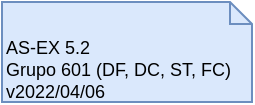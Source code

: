 <mxfile version="16.5.1" type="device" pages="3"><diagram id="Cq9TM6R6OytZHF_6PAl0" name="5.2"><mxGraphModel dx="1102" dy="857" grid="1" gridSize="10" guides="1" tooltips="1" connect="1" arrows="1" fold="1" page="1" pageScale="1" pageWidth="827" pageHeight="1169" math="0" shadow="0"><root><mxCell id="0"/><mxCell id="1" parent="0"/><mxCell id="AF_YFBUdyMzSg5hxNsib-1" value="AS-EX 5.2&lt;br&gt;Grupo 601 (DF, DC, ST, FC)&lt;br&gt;v2022/04/06" style="shape=note2;boundedLbl=1;whiteSpace=wrap;html=1;size=11;verticalAlign=top;align=left;fontSize=9;fillColor=#dae8fc;strokeColor=#6c8ebf;" parent="1" vertex="1"><mxGeometry x="40" y="40" width="125" height="50" as="geometry"/></mxCell></root></mxGraphModel></diagram><diagram id="G5YTMnqNuCgrJsJMYZpy" name="5.3a"><mxGraphModel dx="1422" dy="857" grid="1" gridSize="10" guides="1" tooltips="1" connect="1" arrows="1" fold="1" page="1" pageScale="1" pageWidth="827" pageHeight="1169" math="0" shadow="0"><root><mxCell id="0"/><mxCell id="1" parent="0"/><mxCell id="Dbsa_Fb1JdHvtEZcZaYi-17" value="Chat Bot" style="shape=module;align=left;spacingLeft=20;align=center;verticalAlign=top;" parent="1" vertex="1"><mxGeometry x="199" y="400" width="521" height="400" as="geometry"/></mxCell><mxCell id="UELkaroANvA7ppI7aCa5-1" value="AS-EX 5.3a&lt;br&gt;Grupo 601 (DF, DC, ST, FC)&lt;br&gt;v2022/04/06" style="shape=note2;boundedLbl=1;whiteSpace=wrap;html=1;size=11;verticalAlign=top;align=left;fontSize=9;fillColor=#dae8fc;strokeColor=#6c8ebf;" parent="1" vertex="1"><mxGeometry x="40" y="40" width="125" height="50" as="geometry"/></mxCell><mxCell id="Dbsa_Fb1JdHvtEZcZaYi-1" value="&lt;p style=&quot;margin: 0px ; margin-top: 6px ; text-align: center&quot;&gt;&lt;b&gt;&amp;lt;&amp;lt;Component&amp;gt;&amp;gt;&lt;/b&gt;&lt;/p&gt;&lt;hr&gt;&lt;b style=&quot;text-align: center&quot;&gt;&amp;nbsp; &amp;nbsp;&lt;/b&gt;&lt;span&gt;Front End Client(*)&lt;br&gt;&lt;/span&gt;" style="align=left;overflow=fill;html=1;dropTarget=0;" parent="1" vertex="1"><mxGeometry x="229" y="170" width="180" height="90" as="geometry"/></mxCell><mxCell id="Dbsa_Fb1JdHvtEZcZaYi-2" value="" style="shape=component;jettyWidth=8;jettyHeight=4;" parent="Dbsa_Fb1JdHvtEZcZaYi-1" vertex="1"><mxGeometry x="1" width="20" height="20" relative="1" as="geometry"><mxPoint x="-24" y="4" as="offset"/></mxGeometry></mxCell><mxCell id="Dbsa_Fb1JdHvtEZcZaYi-23" style="edgeStyle=orthogonalEdgeStyle;rounded=0;orthogonalLoop=1;jettySize=auto;html=1;exitX=1;exitY=0.5;exitDx=0;exitDy=0;entryX=0;entryY=0.5;entryDx=0;entryDy=0;endArrow=none;endFill=0;" parent="1" source="Dbsa_Fb1JdHvtEZcZaYi-3" target="Dbsa_Fb1JdHvtEZcZaYi-5" edge="1"><mxGeometry relative="1" as="geometry"/></mxCell><mxCell id="Dbsa_Fb1JdHvtEZcZaYi-24" style="edgeStyle=orthogonalEdgeStyle;rounded=0;orthogonalLoop=1;jettySize=auto;html=1;exitX=0.5;exitY=1;exitDx=0;exitDy=0;endArrow=none;endFill=0;" parent="1" source="Dbsa_Fb1JdHvtEZcZaYi-3" target="Dbsa_Fb1JdHvtEZcZaYi-7" edge="1"><mxGeometry relative="1" as="geometry"/></mxCell><mxCell id="G4uTPBN9B1bp6mXsDa_s-3" style="edgeStyle=orthogonalEdgeStyle;rounded=0;orthogonalLoop=1;jettySize=auto;html=1;exitX=0.5;exitY=0;exitDx=0;exitDy=0;endArrow=none;endFill=0;" edge="1" parent="1" source="Dbsa_Fb1JdHvtEZcZaYi-3" target="G4uTPBN9B1bp6mXsDa_s-1"><mxGeometry relative="1" as="geometry"/></mxCell><mxCell id="Dbsa_Fb1JdHvtEZcZaYi-3" value="&lt;div style=&quot;text-align: center&quot;&gt;&lt;b&gt;&amp;lt;&amp;lt;Component&amp;gt;&amp;gt;&lt;/b&gt;&lt;br&gt;&lt;/div&gt;&lt;hr style=&quot;text-align: center&quot;&gt;&lt;span style=&quot;text-align: center&quot;&gt;&amp;nbsp; &amp;nbsp;Conversation Manager&lt;/span&gt;&lt;p style=&quot;margin: 0px ; margin-left: 8px&quot;&gt;&lt;br&gt;&lt;/p&gt;" style="align=left;overflow=fill;html=1;dropTarget=0;" parent="1" vertex="1"><mxGeometry x="229" y="450" width="180" height="90" as="geometry"/></mxCell><mxCell id="Dbsa_Fb1JdHvtEZcZaYi-4" value="" style="shape=component;jettyWidth=8;jettyHeight=4;" parent="Dbsa_Fb1JdHvtEZcZaYi-3" vertex="1"><mxGeometry x="1" width="20" height="20" relative="1" as="geometry"><mxPoint x="-24" y="4" as="offset"/></mxGeometry></mxCell><mxCell id="Dbsa_Fb1JdHvtEZcZaYi-5" value="&lt;div style=&quot;text-align: center&quot;&gt;&lt;b&gt;&amp;lt;&amp;lt;Component&amp;gt;&amp;gt;&lt;/b&gt;&lt;/div&gt;&lt;hr style=&quot;text-align: center&quot;&gt;&lt;p style=&quot;margin: 0px ; margin-left: 8px&quot;&gt;&lt;span style=&quot;text-align: center&quot;&gt;NLU Module&lt;/span&gt;&lt;br&gt;&lt;br&gt;&lt;/p&gt;" style="align=left;overflow=fill;html=1;dropTarget=0;" parent="1" vertex="1"><mxGeometry x="520" y="450" width="180" height="90" as="geometry"/></mxCell><mxCell id="Dbsa_Fb1JdHvtEZcZaYi-6" value="" style="shape=component;jettyWidth=8;jettyHeight=4;" parent="Dbsa_Fb1JdHvtEZcZaYi-5" vertex="1"><mxGeometry x="1" width="20" height="20" relative="1" as="geometry"><mxPoint x="-24" y="4" as="offset"/></mxGeometry></mxCell><mxCell id="Dbsa_Fb1JdHvtEZcZaYi-22" style="edgeStyle=orthogonalEdgeStyle;rounded=0;orthogonalLoop=1;jettySize=auto;html=1;exitX=1;exitY=0.5;exitDx=0;exitDy=0;entryX=0;entryY=0.5;entryDx=0;entryDy=0;endArrow=none;endFill=0;" parent="1" source="Dbsa_Fb1JdHvtEZcZaYi-7" target="Dbsa_Fb1JdHvtEZcZaYi-9" edge="1"><mxGeometry relative="1" as="geometry"/></mxCell><mxCell id="Dbsa_Fb1JdHvtEZcZaYi-7" value="&lt;div style=&quot;text-align: center&quot;&gt;&lt;b&gt;&amp;lt;&amp;lt;Component&amp;gt;&amp;gt;&lt;/b&gt;&lt;/div&gt;&lt;hr style=&quot;text-align: center&quot;&gt;&lt;p style=&quot;margin: 0px ; margin-left: 8px&quot;&gt;&lt;span style=&quot;text-align: center&quot;&gt;Dialog Engine&lt;/span&gt;&lt;br&gt;&lt;br&gt;&lt;/p&gt;" style="align=left;overflow=fill;html=1;dropTarget=0;" parent="1" vertex="1"><mxGeometry x="229" y="690" width="180" height="90" as="geometry"/></mxCell><mxCell id="Dbsa_Fb1JdHvtEZcZaYi-8" value="" style="shape=component;jettyWidth=8;jettyHeight=4;" parent="Dbsa_Fb1JdHvtEZcZaYi-7" vertex="1"><mxGeometry x="1" width="20" height="20" relative="1" as="geometry"><mxPoint x="-24" y="4" as="offset"/></mxGeometry></mxCell><mxCell id="Dbsa_Fb1JdHvtEZcZaYi-20" style="edgeStyle=orthogonalEdgeStyle;rounded=0;orthogonalLoop=1;jettySize=auto;html=1;exitX=1;exitY=0.5;exitDx=0;exitDy=0;entryX=0;entryY=0.5;entryDx=0;entryDy=0;endArrow=none;endFill=0;startArrow=none;" parent="1" source="G4uTPBN9B1bp6mXsDa_s-7" target="Dbsa_Fb1JdHvtEZcZaYi-11" edge="1"><mxGeometry relative="1" as="geometry"/></mxCell><mxCell id="Dbsa_Fb1JdHvtEZcZaYi-21" style="edgeStyle=orthogonalEdgeStyle;rounded=0;orthogonalLoop=1;jettySize=auto;html=1;exitX=1;exitY=0.75;exitDx=0;exitDy=0;entryX=0;entryY=0.5;entryDx=0;entryDy=0;endArrow=none;endFill=0;" parent="1" source="Dbsa_Fb1JdHvtEZcZaYi-9" target="Dbsa_Fb1JdHvtEZcZaYi-13" edge="1"><mxGeometry relative="1" as="geometry"><Array as="points"><mxPoint x="700" y="760"/><mxPoint x="760" y="760"/><mxPoint x="760" y="925"/></Array></mxGeometry></mxCell><mxCell id="Dbsa_Fb1JdHvtEZcZaYi-9" value="&lt;div style=&quot;text-align: center&quot;&gt;&lt;b&gt;&amp;lt;&amp;lt;Component&amp;gt;&amp;gt;&lt;/b&gt;&lt;/div&gt;&lt;hr style=&quot;text-align: center&quot;&gt;&lt;span style=&quot;text-align: center&quot;&gt;&amp;nbsp; &amp;nbsp;Action Server&lt;/span&gt;&lt;p style=&quot;margin: 0px ; margin-left: 8px&quot;&gt;&lt;br&gt;&lt;/p&gt;" style="align=left;overflow=fill;html=1;dropTarget=0;" parent="1" vertex="1"><mxGeometry x="520" y="690" width="180" height="90" as="geometry"/></mxCell><mxCell id="Dbsa_Fb1JdHvtEZcZaYi-10" value="" style="shape=component;jettyWidth=8;jettyHeight=4;" parent="Dbsa_Fb1JdHvtEZcZaYi-9" vertex="1"><mxGeometry x="1" width="20" height="20" relative="1" as="geometry"><mxPoint x="-24" y="4" as="offset"/></mxGeometry></mxCell><mxCell id="Dbsa_Fb1JdHvtEZcZaYi-11" value="&lt;div style=&quot;text-align: center&quot;&gt;&lt;b&gt;&amp;lt;&amp;lt;Component&amp;gt;&amp;gt;&lt;/b&gt;&lt;/div&gt;&lt;hr style=&quot;text-align: center&quot;&gt;&lt;p style=&quot;margin: 0px ; margin-left: 8px&quot;&gt;&lt;span style=&quot;text-align: center&quot;&gt;Idea DB (*)&lt;/span&gt;&lt;br&gt;&lt;br&gt;&lt;/p&gt;" style="align=left;overflow=fill;html=1;dropTarget=0;" parent="1" vertex="1"><mxGeometry x="960" y="710" width="180" height="90" as="geometry"/></mxCell><mxCell id="Dbsa_Fb1JdHvtEZcZaYi-12" value="" style="shape=component;jettyWidth=8;jettyHeight=4;" parent="Dbsa_Fb1JdHvtEZcZaYi-11" vertex="1"><mxGeometry x="1" width="20" height="20" relative="1" as="geometry"><mxPoint x="-24" y="4" as="offset"/></mxGeometry></mxCell><mxCell id="Dbsa_Fb1JdHvtEZcZaYi-13" value="&lt;div style=&quot;text-align: center&quot;&gt;&lt;b&gt;&amp;lt;&amp;lt;Component&amp;gt;&amp;gt;&lt;/b&gt;&lt;/div&gt;&lt;hr style=&quot;text-align: center&quot;&gt;&lt;p style=&quot;margin: 6px 0px 0px&quot;&gt;&amp;nbsp; &amp;nbsp;External Knowledge&amp;nbsp;&lt;span&gt;Base (*)&lt;/span&gt;&lt;/p&gt;" style="align=left;overflow=fill;html=1;dropTarget=0;" parent="1" vertex="1"><mxGeometry x="960" y="880" width="180" height="90" as="geometry"/></mxCell><mxCell id="Dbsa_Fb1JdHvtEZcZaYi-14" value="" style="shape=component;jettyWidth=8;jettyHeight=4;" parent="Dbsa_Fb1JdHvtEZcZaYi-13" vertex="1"><mxGeometry x="1" width="20" height="20" relative="1" as="geometry"><mxPoint x="-24" y="4" as="offset"/></mxGeometry></mxCell><mxCell id="Dbsa_Fb1JdHvtEZcZaYi-16" value="" style="edgeStyle=orthogonalEdgeStyle;rounded=0;orthogonalLoop=1;jettySize=auto;html=1;dashed=1;endArrow=open;endFill=0;" parent="1" source="Dbsa_Fb1JdHvtEZcZaYi-15" target="Dbsa_Fb1JdHvtEZcZaYi-1" edge="1"><mxGeometry relative="1" as="geometry"><Array as="points"><mxPoint x="585" y="140"/><mxPoint x="319" y="140"/></Array></mxGeometry></mxCell><mxCell id="Dbsa_Fb1JdHvtEZcZaYi-15" value="USERS" style="shape=umlActor;verticalLabelPosition=bottom;verticalAlign=top;html=1;" parent="1" vertex="1"><mxGeometry x="570" y="40" width="30" height="60" as="geometry"/></mxCell><mxCell id="Dbsa_Fb1JdHvtEZcZaYi-27" style="edgeStyle=orthogonalEdgeStyle;rounded=0;orthogonalLoop=1;jettySize=auto;html=1;exitX=1;exitY=0.5;exitDx=0;exitDy=0;exitPerimeter=0;entryX=0.5;entryY=1;entryDx=0;entryDy=0;endArrow=none;endFill=0;" parent="1" source="Dbsa_Fb1JdHvtEZcZaYi-25" target="Dbsa_Fb1JdHvtEZcZaYi-1" edge="1"><mxGeometry relative="1" as="geometry"/></mxCell><mxCell id="Dbsa_Fb1JdHvtEZcZaYi-25" value="" style="shape=providedRequiredInterface;html=1;verticalLabelPosition=bottom;sketch=0;rotation=-90;" parent="1" vertex="1"><mxGeometry x="304" y="320" width="30" height="30" as="geometry"/></mxCell><mxCell id="G4uTPBN9B1bp6mXsDa_s-4" style="edgeStyle=orthogonalEdgeStyle;rounded=0;orthogonalLoop=1;jettySize=auto;html=1;exitX=0.5;exitY=0;exitDx=0;exitDy=0;entryX=0;entryY=0.5;entryDx=0;entryDy=0;entryPerimeter=0;endArrow=none;endFill=0;" edge="1" parent="1" source="G4uTPBN9B1bp6mXsDa_s-1" target="Dbsa_Fb1JdHvtEZcZaYi-25"><mxGeometry relative="1" as="geometry"/></mxCell><mxCell id="G4uTPBN9B1bp6mXsDa_s-1" value="" style="rounded=0;whiteSpace=wrap;html=1;" vertex="1" parent="1"><mxGeometry x="309" y="390" width="20" height="20" as="geometry"/></mxCell><mxCell id="G4uTPBN9B1bp6mXsDa_s-7" value="" style="rounded=0;whiteSpace=wrap;html=1;" vertex="1" parent="1"><mxGeometry x="710" y="725" width="20" height="20" as="geometry"/></mxCell><mxCell id="G4uTPBN9B1bp6mXsDa_s-8" value="" style="edgeStyle=orthogonalEdgeStyle;rounded=0;orthogonalLoop=1;jettySize=auto;html=1;exitX=1;exitY=0.5;exitDx=0;exitDy=0;entryX=0;entryY=0.5;entryDx=0;entryDy=0;endArrow=none;endFill=0;" edge="1" parent="1" source="Dbsa_Fb1JdHvtEZcZaYi-9" target="G4uTPBN9B1bp6mXsDa_s-7"><mxGeometry relative="1" as="geometry"><mxPoint x="700" y="735" as="sourcePoint"/><mxPoint x="960" y="755" as="targetPoint"/></mxGeometry></mxCell><mxCell id="G4uTPBN9B1bp6mXsDa_s-9" value="" style="rounded=0;whiteSpace=wrap;html=1;" vertex="1" parent="1"><mxGeometry x="710" y="750" width="20" height="20" as="geometry"/></mxCell><mxCell id="G4uTPBN9B1bp6mXsDa_s-10" value="Falta colocar Joint Connections entre os componenter" style="text;html=1;strokeColor=none;fillColor=none;align=center;verticalAlign=middle;whiteSpace=wrap;rounded=0;" vertex="1" parent="1"><mxGeometry x="710" y="280" width="60" height="30" as="geometry"/></mxCell></root></mxGraphModel></diagram><diagram id="-XGqiR2ObK2PYCEljxkH" name="5.3b"><mxGraphModel dx="2249" dy="857" grid="1" gridSize="10" guides="1" tooltips="1" connect="1" arrows="1" fold="1" page="1" pageScale="1" pageWidth="827" pageHeight="1169" math="0" shadow="0"><root><mxCell id="0"/><mxCell id="1" parent="0"/><mxCell id="UImWm64-gxqFOL0FtS2d-12" style="edgeStyle=orthogonalEdgeStyle;rounded=0;orthogonalLoop=1;jettySize=auto;html=1;exitX=0;exitY=0;exitDx=92.5;exitDy=250;exitPerimeter=0;entryX=0;entryY=0;entryDx=82.5;entryDy=0;entryPerimeter=0;endArrow=none;endFill=0;" parent="1" source="UImWm64-gxqFOL0FtS2d-9" target="2-B5pApYeKJMsd5JqXsp-3" edge="1"><mxGeometry relative="1" as="geometry"/></mxCell><mxCell id="UImWm64-gxqFOL0FtS2d-13" style="edgeStyle=orthogonalEdgeStyle;rounded=0;orthogonalLoop=1;jettySize=auto;html=1;exitX=0;exitY=0;exitDx=92.5;exitDy=250;exitPerimeter=0;entryX=0.424;entryY=-0.012;entryDx=0;entryDy=0;entryPerimeter=0;endArrow=none;endFill=0;" parent="1" source="UImWm64-gxqFOL0FtS2d-9" target="2-B5pApYeKJMsd5JqXsp-4" edge="1"><mxGeometry relative="1" as="geometry"/></mxCell><mxCell id="UImWm64-gxqFOL0FtS2d-9" value="Chat Bot Server" style="verticalAlign=top;align=left;spacingTop=8;spacingLeft=2;spacingRight=12;shape=cube;size=10;direction=south;fontStyle=4;html=1;" parent="1" vertex="1"><mxGeometry x="30" y="540" width="250" height="175" as="geometry"/></mxCell><mxCell id="DEN-f3c3rWSbm3i0iK1I-4" style="edgeStyle=orthogonalEdgeStyle;rounded=0;orthogonalLoop=1;jettySize=auto;html=1;exitX=0;exitY=0;exitDx=92.5;exitDy=250;exitPerimeter=0;entryX=1;entryY=0.5;entryDx=0;entryDy=0;endArrow=none;endFill=0;" edge="1" parent="1" source="UImWm64-gxqFOL0FtS2d-10" target="DEN-f3c3rWSbm3i0iK1I-3"><mxGeometry relative="1" as="geometry"/></mxCell><mxCell id="UImWm64-gxqFOL0FtS2d-10" value="Chat Bot Server" style="verticalAlign=top;align=left;spacingTop=8;spacingLeft=2;spacingRight=12;shape=cube;size=10;direction=south;fontStyle=4;html=1;" parent="1" vertex="1"><mxGeometry x="30" y="750" width="250" height="175" as="geometry"/></mxCell><mxCell id="UImWm64-gxqFOL0FtS2d-8" value="Chat Bot Server" style="verticalAlign=top;align=left;spacingTop=8;spacingLeft=2;spacingRight=12;shape=cube;size=10;direction=south;fontStyle=4;html=1;" parent="1" vertex="1"><mxGeometry x="30" y="335" width="250" height="175" as="geometry"/></mxCell><mxCell id="Tikorw7CTpP9X99HAVoG-1" value="AS-EX 5.3b&lt;br&gt;Grupo 601 (DF, DC, ST, FC)&lt;br&gt;v2022/04/06" style="shape=note2;boundedLbl=1;whiteSpace=wrap;html=1;size=11;verticalAlign=top;align=left;fontSize=9;fillColor=#dae8fc;strokeColor=#6c8ebf;" parent="1" vertex="1"><mxGeometry x="40" y="40" width="125" height="50" as="geometry"/></mxCell><mxCell id="2-B5pApYeKJMsd5JqXsp-1" value="Chat Bot Server" style="verticalAlign=top;align=left;spacingTop=8;spacingLeft=2;spacingRight=12;shape=cube;size=10;direction=south;fontStyle=4;html=1;" parent="1" vertex="1"><mxGeometry x="30" y="160" width="250" height="160" as="geometry"/></mxCell><mxCell id="UImWm64-gxqFOL0FtS2d-11" style="edgeStyle=orthogonalEdgeStyle;rounded=0;orthogonalLoop=1;jettySize=auto;html=1;exitX=0;exitY=0;exitDx=100;exitDy=240;exitPerimeter=0;endArrow=none;endFill=0;entryX=0.525;entryY=0.004;entryDx=0;entryDy=0;entryPerimeter=0;" parent="1" source="2-B5pApYeKJMsd5JqXsp-2" target="2-B5pApYeKJMsd5JqXsp-1" edge="1"><mxGeometry relative="1" as="geometry"><mxPoint x="290" y="250" as="targetPoint"/></mxGeometry></mxCell><mxCell id="2-B5pApYeKJMsd5JqXsp-2" value="Front End Client" style="verticalAlign=top;align=left;spacingTop=8;spacingLeft=2;spacingRight=12;shape=cube;size=10;direction=south;fontStyle=4;html=1;" parent="1" vertex="1"><mxGeometry x="560" y="315" width="240" height="190" as="geometry"/></mxCell><mxCell id="2-B5pApYeKJMsd5JqXsp-3" value="Dedicated Server" style="verticalAlign=top;align=left;spacingTop=8;spacingLeft=2;spacingRight=12;shape=cube;size=10;direction=south;fontStyle=4;html=1;" parent="1" vertex="1"><mxGeometry x="-470" y="210" width="250" height="175" as="geometry"/></mxCell><mxCell id="2-B5pApYeKJMsd5JqXsp-4" value="External Infrastructure" style="verticalAlign=top;align=left;spacingTop=8;spacingLeft=2;spacingRight=12;shape=cube;size=10;direction=south;fontStyle=4;html=1;" parent="1" vertex="1"><mxGeometry x="-470" y="450" width="250" height="170" as="geometry"/></mxCell><mxCell id="UImWm64-gxqFOL0FtS2d-14" value="HTTP" style="text;html=1;strokeColor=none;fillColor=none;align=center;verticalAlign=middle;whiteSpace=wrap;rounded=0;" parent="1" vertex="1"><mxGeometry x="-76" y="607" width="60" height="30" as="geometry"/></mxCell><mxCell id="DEN-f3c3rWSbm3i0iK1I-1" value="Cloud" style="verticalAlign=top;align=left;spacingTop=8;spacingLeft=2;spacingRight=12;shape=cube;size=10;direction=south;fontStyle=4;html=1;" vertex="1" parent="1"><mxGeometry x="-475" y="757" width="250" height="170" as="geometry"/></mxCell><mxCell id="DEN-f3c3rWSbm3i0iK1I-6" style="edgeStyle=orthogonalEdgeStyle;rounded=0;orthogonalLoop=1;jettySize=auto;html=1;exitX=0;exitY=0.5;exitDx=0;exitDy=0;endArrow=none;endFill=0;" edge="1" parent="1" source="DEN-f3c3rWSbm3i0iK1I-3" target="DEN-f3c3rWSbm3i0iK1I-1"><mxGeometry relative="1" as="geometry"/></mxCell><mxCell id="DEN-f3c3rWSbm3i0iK1I-3" value="" style="ellipse;whiteSpace=wrap;html=1;aspect=fixed;" vertex="1" parent="1"><mxGeometry x="-110" y="827.5" width="30" height="30" as="geometry"/></mxCell><mxCell id="DEN-f3c3rWSbm3i0iK1I-7" value="Rest API" style="text;html=1;strokeColor=none;fillColor=none;align=center;verticalAlign=middle;whiteSpace=wrap;rounded=0;" vertex="1" parent="1"><mxGeometry x="-125" y="860" width="60" height="30" as="geometry"/></mxCell><mxCell id="DEN-f3c3rWSbm3i0iK1I-8" value="HTTP" style="text;html=1;strokeColor=none;fillColor=none;align=center;verticalAlign=middle;whiteSpace=wrap;rounded=0;" vertex="1" parent="1"><mxGeometry x="-60" y="820" width="60" height="30" as="geometry"/></mxCell><mxCell id="DEN-f3c3rWSbm3i0iK1I-10" value="&lt;p style=&quot;margin: 0px ; margin-top: 6px ; text-align: center&quot;&gt;&lt;b&gt;&amp;lt;&amp;lt;Framework IA&amp;gt;&amp;gt;&lt;/b&gt;&lt;/p&gt;&lt;hr&gt;&lt;p style=&quot;margin: 0px ; margin-left: 8px&quot;&gt;- Text Recognition&lt;br&gt;- Concept Catgorization&lt;/p&gt;&lt;p style=&quot;margin: 0px ; margin-left: 8px&quot;&gt;- etc...&lt;/p&gt;" style="align=left;overflow=fill;html=1;dropTarget=0;" vertex="1" parent="1"><mxGeometry x="-450" y="810" width="180" height="90" as="geometry"/></mxCell><mxCell id="DEN-f3c3rWSbm3i0iK1I-11" value="" style="shape=component;jettyWidth=8;jettyHeight=4;" vertex="1" parent="DEN-f3c3rWSbm3i0iK1I-10"><mxGeometry x="1" width="20" height="20" relative="1" as="geometry"><mxPoint x="-24" y="4" as="offset"/></mxGeometry></mxCell><mxCell id="cI_sLQoo-7HYJRoBpQFy-1" value="&lt;div style=&quot;text-align: center&quot;&gt;&lt;b&gt;&amp;lt;&amp;lt;Component&amp;gt;&amp;gt;&lt;/b&gt;&lt;br&gt;&lt;/div&gt;&lt;hr style=&quot;text-align: center&quot;&gt;&lt;span style=&quot;text-align: center&quot;&gt;&amp;nbsp; &amp;nbsp;Conversation Manager&lt;/span&gt;&lt;p style=&quot;margin: 0px ; margin-left: 8px&quot;&gt;&lt;br&gt;&lt;/p&gt;" style="align=left;overflow=fill;html=1;dropTarget=0;" vertex="1" parent="1"><mxGeometry x="65" y="210" width="180" height="90" as="geometry"/></mxCell><mxCell id="cI_sLQoo-7HYJRoBpQFy-2" value="" style="shape=component;jettyWidth=8;jettyHeight=4;" vertex="1" parent="cI_sLQoo-7HYJRoBpQFy-1"><mxGeometry x="1" width="20" height="20" relative="1" as="geometry"><mxPoint x="-24" y="4" as="offset"/></mxGeometry></mxCell><mxCell id="Z4in0GHg7oXhloroy3wz-1" value="&lt;div style=&quot;text-align: center&quot;&gt;&lt;b&gt;&amp;lt;&amp;lt;Component&amp;gt;&amp;gt;&lt;/b&gt;&lt;/div&gt;&lt;hr style=&quot;text-align: center&quot;&gt;&lt;p style=&quot;margin: 6px 0px 0px&quot;&gt;&amp;nbsp; &amp;nbsp;External Knowledge&amp;nbsp;&lt;span&gt;Base (*)&lt;/span&gt;&lt;/p&gt;" style="align=left;overflow=fill;html=1;dropTarget=0;" vertex="1" parent="1"><mxGeometry x="-450" y="500" width="180" height="90" as="geometry"/></mxCell><mxCell id="Z4in0GHg7oXhloroy3wz-2" value="" style="shape=component;jettyWidth=8;jettyHeight=4;" vertex="1" parent="Z4in0GHg7oXhloroy3wz-1"><mxGeometry x="1" width="20" height="20" relative="1" as="geometry"><mxPoint x="-24" y="4" as="offset"/></mxGeometry></mxCell><mxCell id="o74S4hUCyuhhENnILVxm-1" value="&lt;div style=&quot;text-align: center&quot;&gt;&lt;b&gt;&amp;lt;&amp;lt;Component&amp;gt;&amp;gt;&lt;/b&gt;&lt;/div&gt;&lt;hr style=&quot;text-align: center&quot;&gt;&lt;p style=&quot;margin: 0px ; margin-left: 8px&quot;&gt;&lt;span style=&quot;text-align: center&quot;&gt;Idea DB (*)&lt;/span&gt;&lt;br&gt;&lt;br&gt;&lt;/p&gt;" style="align=left;overflow=fill;html=1;dropTarget=0;" vertex="1" parent="1"><mxGeometry x="-450" y="260" width="180" height="90" as="geometry"/></mxCell><mxCell id="o74S4hUCyuhhENnILVxm-2" value="" style="shape=component;jettyWidth=8;jettyHeight=4;" vertex="1" parent="o74S4hUCyuhhENnILVxm-1"><mxGeometry x="1" width="20" height="20" relative="1" as="geometry"><mxPoint x="-24" y="4" as="offset"/></mxGeometry></mxCell><mxCell id="zoBFXpf1NCnIiDXVIY5_-1" value="&lt;div style=&quot;text-align: center&quot;&gt;&lt;b&gt;&amp;lt;&amp;lt;Component&amp;gt;&amp;gt;&lt;/b&gt;&lt;/div&gt;&lt;hr style=&quot;text-align: center&quot;&gt;&lt;span style=&quot;text-align: center&quot;&gt;&amp;nbsp; &amp;nbsp;Action Server&lt;/span&gt;&lt;p style=&quot;margin: 0px ; margin-left: 8px&quot;&gt;&lt;br&gt;&lt;/p&gt;" style="align=left;overflow=fill;html=1;dropTarget=0;" vertex="1" parent="1"><mxGeometry x="50" y="590" width="180" height="90" as="geometry"/></mxCell><mxCell id="zoBFXpf1NCnIiDXVIY5_-2" value="" style="shape=component;jettyWidth=8;jettyHeight=4;" vertex="1" parent="zoBFXpf1NCnIiDXVIY5_-1"><mxGeometry x="1" width="20" height="20" relative="1" as="geometry"><mxPoint x="-24" y="4" as="offset"/></mxGeometry></mxCell><mxCell id="jZLIv4KObHeV83on1Xh6-1" value="&lt;div style=&quot;text-align: center&quot;&gt;&lt;b&gt;&amp;lt;&amp;lt;Component&amp;gt;&amp;gt;&lt;/b&gt;&lt;/div&gt;&lt;hr style=&quot;text-align: center&quot;&gt;&lt;p style=&quot;margin: 0px ; margin-left: 8px&quot;&gt;&lt;span style=&quot;text-align: center&quot;&gt;Dialog Engine&lt;/span&gt;&lt;br&gt;&lt;br&gt;&lt;/p&gt;" style="align=left;overflow=fill;html=1;dropTarget=0;" vertex="1" parent="1"><mxGeometry x="50" y="385" width="180" height="90" as="geometry"/></mxCell><mxCell id="jZLIv4KObHeV83on1Xh6-2" value="" style="shape=component;jettyWidth=8;jettyHeight=4;" vertex="1" parent="jZLIv4KObHeV83on1Xh6-1"><mxGeometry x="1" width="20" height="20" relative="1" as="geometry"><mxPoint x="-24" y="4" as="offset"/></mxGeometry></mxCell><mxCell id="OeqUjqFUotReTsyLe10A-1" value="&lt;div style=&quot;text-align: center&quot;&gt;&lt;b&gt;&amp;lt;&amp;lt;Component&amp;gt;&amp;gt;&lt;/b&gt;&lt;/div&gt;&lt;hr style=&quot;text-align: center&quot;&gt;&lt;p style=&quot;margin: 0px ; margin-left: 8px&quot;&gt;&lt;span style=&quot;text-align: center&quot;&gt;NLU Module&lt;/span&gt;&lt;br&gt;&lt;br&gt;&lt;/p&gt;" style="align=left;overflow=fill;html=1;dropTarget=0;" vertex="1" parent="1"><mxGeometry x="50" y="800" width="180" height="90" as="geometry"/></mxCell><mxCell id="OeqUjqFUotReTsyLe10A-2" value="" style="shape=component;jettyWidth=8;jettyHeight=4;" vertex="1" parent="OeqUjqFUotReTsyLe10A-1"><mxGeometry x="1" width="20" height="20" relative="1" as="geometry"><mxPoint x="-24" y="4" as="offset"/></mxGeometry></mxCell><mxCell id="p5oCcQlTRvdgV1EG5UrS-1" value="&lt;p style=&quot;margin: 0px ; margin-top: 6px ; text-align: center&quot;&gt;&lt;b&gt;&amp;lt;&amp;lt;Component&amp;gt;&amp;gt;&lt;/b&gt;&lt;/p&gt;&lt;hr&gt;&lt;span&gt;&lt;div&gt;&lt;span&gt;&amp;nbsp; &amp;nbsp;Browser&amp;nbsp;&lt;/span&gt;&lt;/div&gt;&lt;/span&gt;" style="align=left;overflow=fill;html=1;dropTarget=0;" vertex="1" parent="1"><mxGeometry x="590" y="385" width="180" height="90" as="geometry"/></mxCell><mxCell id="p5oCcQlTRvdgV1EG5UrS-2" value="" style="shape=component;jettyWidth=8;jettyHeight=4;" vertex="1" parent="p5oCcQlTRvdgV1EG5UrS-1"><mxGeometry x="1" width="20" height="20" relative="1" as="geometry"><mxPoint x="-24" y="4" as="offset"/></mxGeometry></mxCell></root></mxGraphModel></diagram></mxfile>